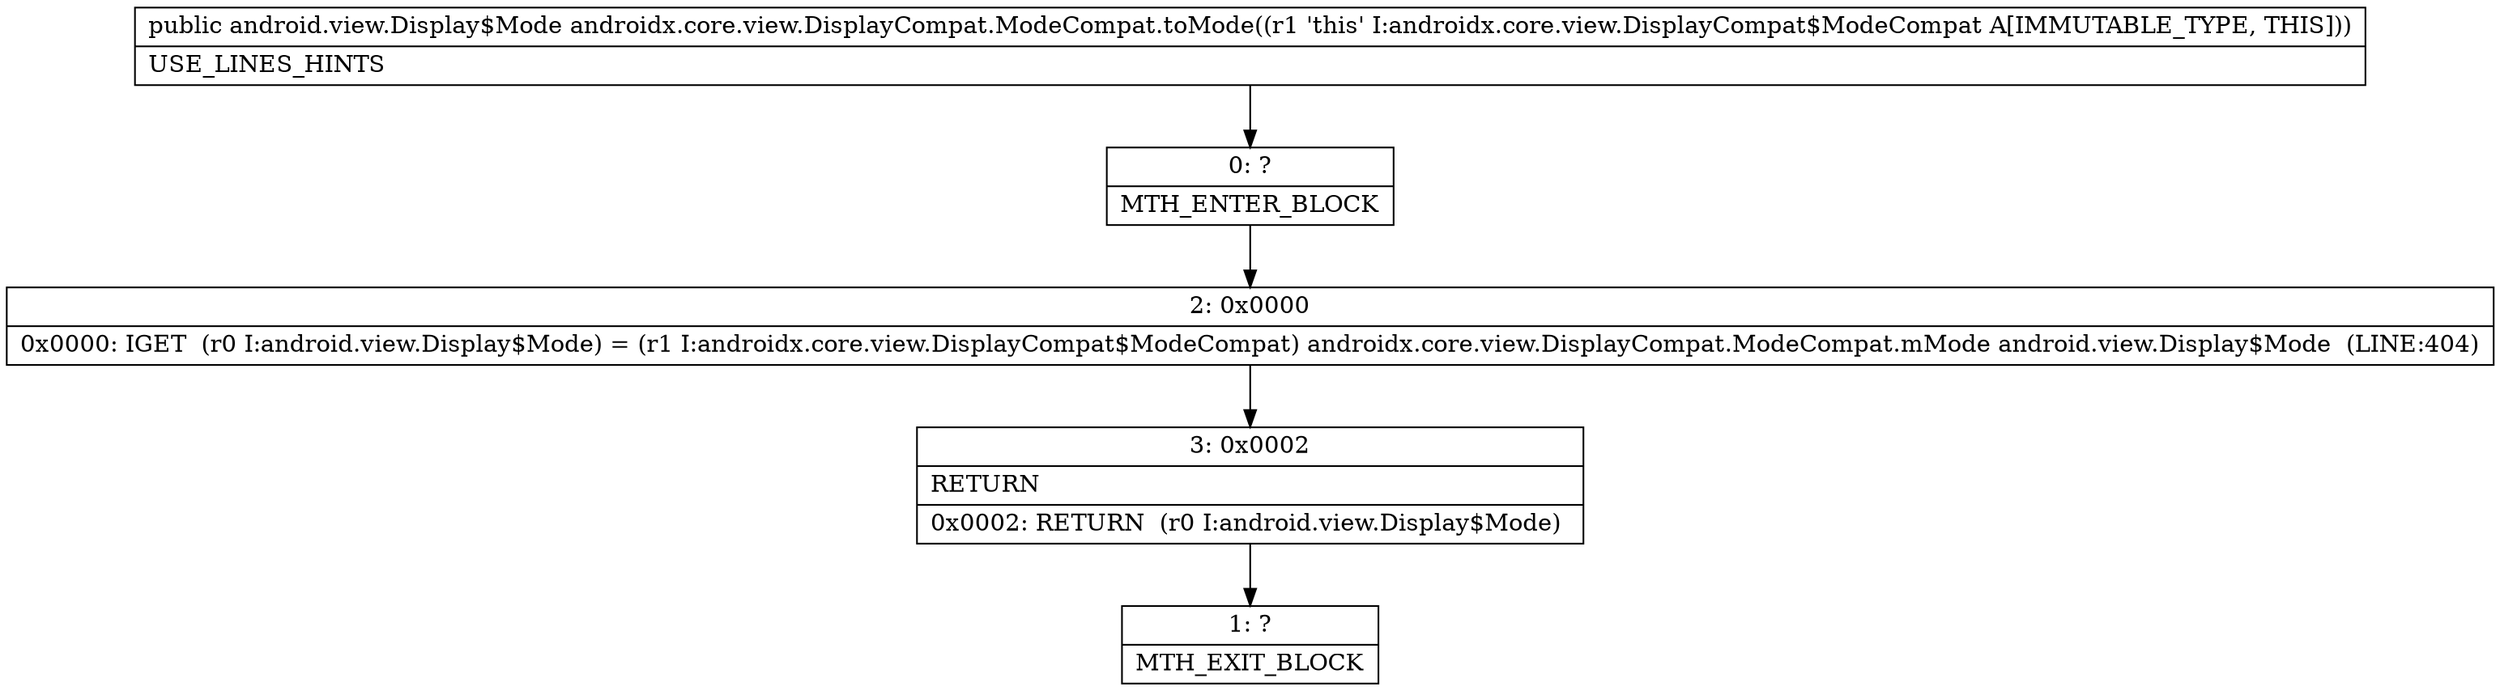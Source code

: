 digraph "CFG forandroidx.core.view.DisplayCompat.ModeCompat.toMode()Landroid\/view\/Display$Mode;" {
Node_0 [shape=record,label="{0\:\ ?|MTH_ENTER_BLOCK\l}"];
Node_2 [shape=record,label="{2\:\ 0x0000|0x0000: IGET  (r0 I:android.view.Display$Mode) = (r1 I:androidx.core.view.DisplayCompat$ModeCompat) androidx.core.view.DisplayCompat.ModeCompat.mMode android.view.Display$Mode  (LINE:404)\l}"];
Node_3 [shape=record,label="{3\:\ 0x0002|RETURN\l|0x0002: RETURN  (r0 I:android.view.Display$Mode) \l}"];
Node_1 [shape=record,label="{1\:\ ?|MTH_EXIT_BLOCK\l}"];
MethodNode[shape=record,label="{public android.view.Display$Mode androidx.core.view.DisplayCompat.ModeCompat.toMode((r1 'this' I:androidx.core.view.DisplayCompat$ModeCompat A[IMMUTABLE_TYPE, THIS]))  | USE_LINES_HINTS\l}"];
MethodNode -> Node_0;Node_0 -> Node_2;
Node_2 -> Node_3;
Node_3 -> Node_1;
}

